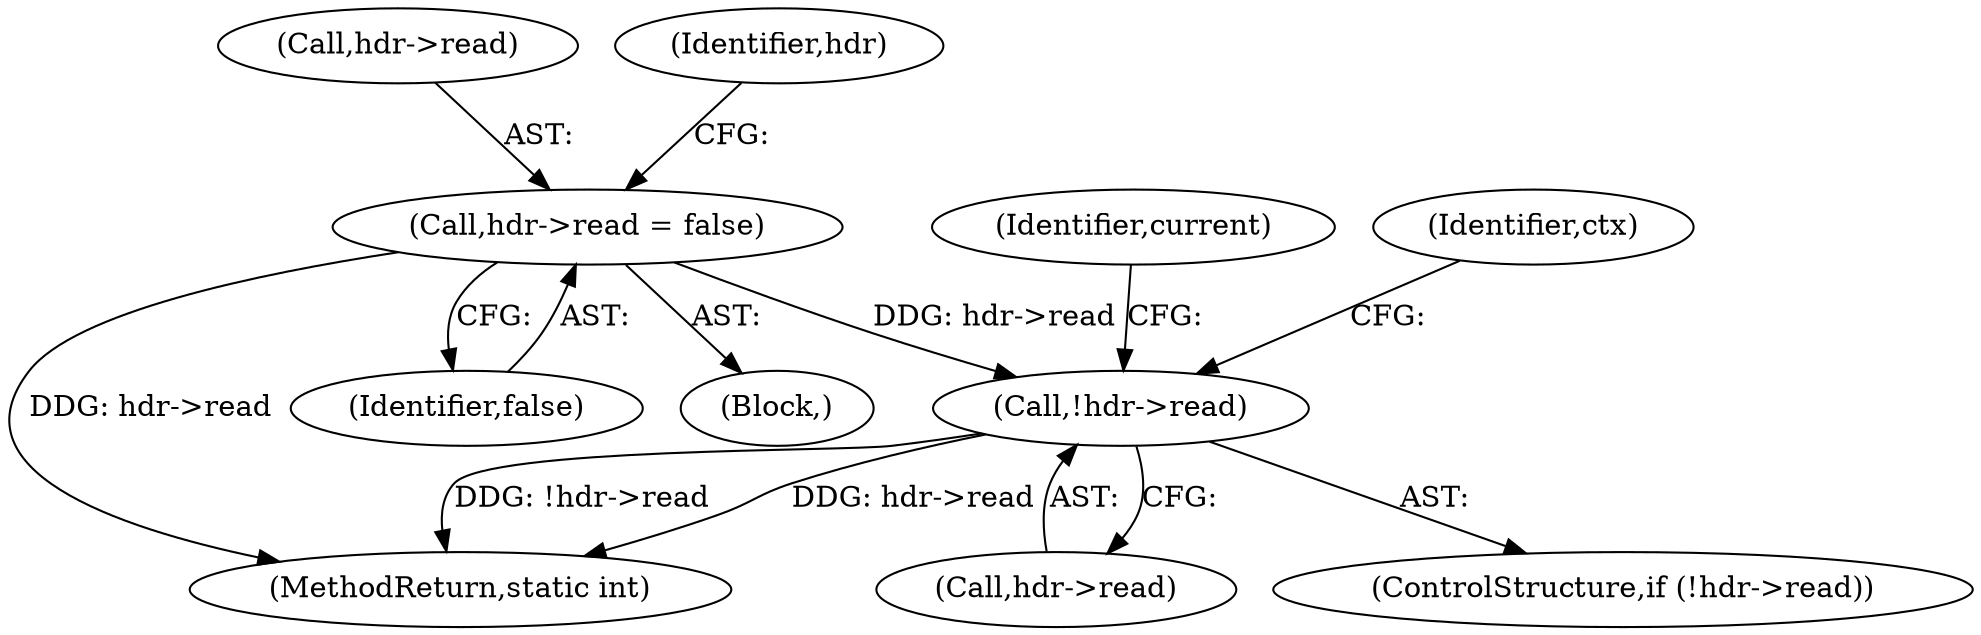 digraph "0_neomutt_9e927affe3a021175f354af5fa01d22657c20585@API" {
"1000660" [label="(Call,hdr->read = false)"];
"1000707" [label="(Call,!hdr->read)"];
"1000708" [label="(Call,hdr->read)"];
"1000660" [label="(Call,hdr->read = false)"];
"1000661" [label="(Call,hdr->read)"];
"1000712" [label="(Identifier,ctx)"];
"1000392" [label="(Block,)"];
"1000716" [label="(Identifier,current)"];
"1000664" [label="(Identifier,false)"];
"1000824" [label="(MethodReturn,static int)"];
"1000707" [label="(Call,!hdr->read)"];
"1000667" [label="(Identifier,hdr)"];
"1000706" [label="(ControlStructure,if (!hdr->read))"];
"1000660" -> "1000392"  [label="AST: "];
"1000660" -> "1000664"  [label="CFG: "];
"1000661" -> "1000660"  [label="AST: "];
"1000664" -> "1000660"  [label="AST: "];
"1000667" -> "1000660"  [label="CFG: "];
"1000660" -> "1000824"  [label="DDG: hdr->read"];
"1000660" -> "1000707"  [label="DDG: hdr->read"];
"1000707" -> "1000706"  [label="AST: "];
"1000707" -> "1000708"  [label="CFG: "];
"1000708" -> "1000707"  [label="AST: "];
"1000712" -> "1000707"  [label="CFG: "];
"1000716" -> "1000707"  [label="CFG: "];
"1000707" -> "1000824"  [label="DDG: hdr->read"];
"1000707" -> "1000824"  [label="DDG: !hdr->read"];
}
